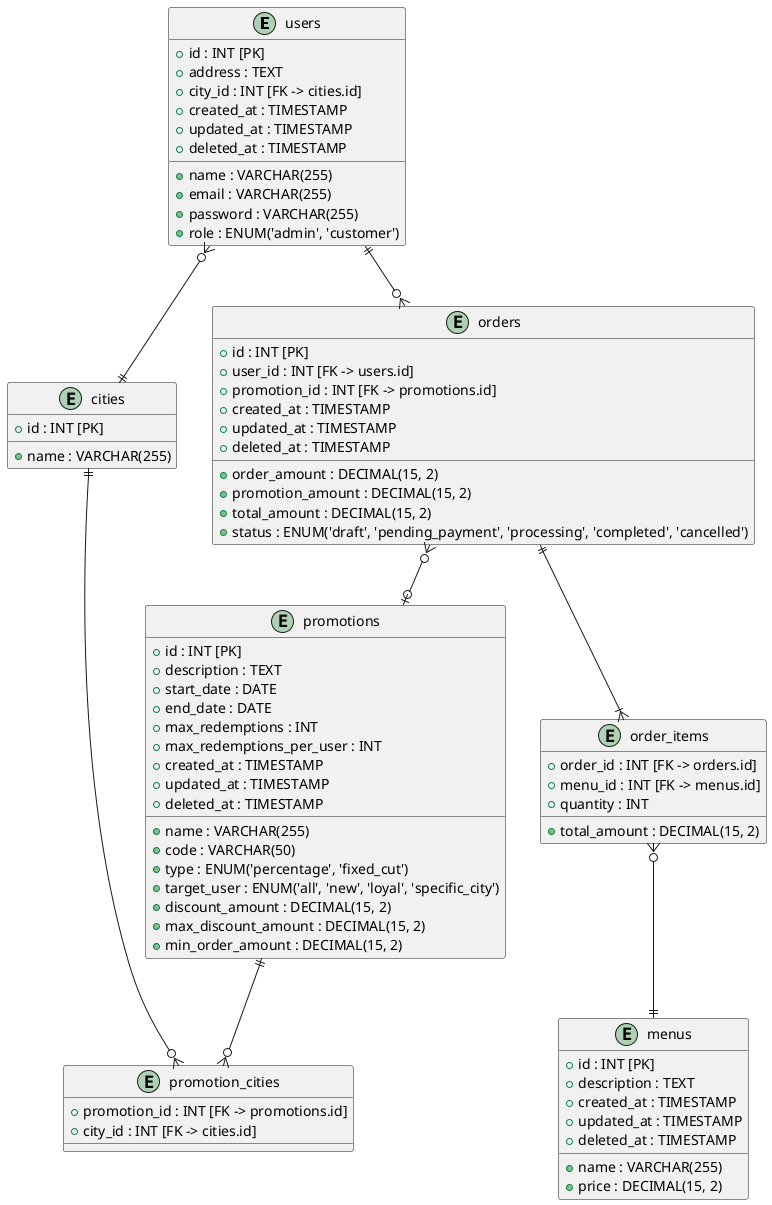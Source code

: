 @startuml promotions-db

entity "users" {
  + id : INT [PK]
  + name : VARCHAR(255)
  + email : VARCHAR(255)
  + password : VARCHAR(255)
  + role : ENUM('admin', 'customer')
  + address : TEXT
  + city_id : INT [FK -> cities.id]
  + created_at : TIMESTAMP
  + updated_at : TIMESTAMP
  + deleted_at : TIMESTAMP
}

entity "cities" {
  + id : INT [PK]
  + name : VARCHAR(255)
}

entity "menus" {
  + id : INT [PK]
  + name : VARCHAR(255)
  + description : TEXT
  + price : DECIMAL(15, 2)
  + created_at : TIMESTAMP
  + updated_at : TIMESTAMP
  + deleted_at : TIMESTAMP
}

entity "promotions" {
  + id : INT [PK]
  + name : VARCHAR(255)
  + code : VARCHAR(50)
  + description : TEXT
  + type : ENUM('percentage', 'fixed_cut')
  + target_user : ENUM('all', 'new', 'loyal', 'specific_city')
  + discount_amount : DECIMAL(15, 2)
  + max_discount_amount : DECIMAL(15, 2)
  + min_order_amount : DECIMAL(15, 2)
  + start_date : DATE
  + end_date : DATE
  + max_redemptions : INT
  + max_redemptions_per_user : INT
  + created_at : TIMESTAMP
  + updated_at : TIMESTAMP
  + deleted_at : TIMESTAMP
}

entity "promotion_cities" {
  + promotion_id : INT [FK -> promotions.id]
  + city_id : INT [FK -> cities.id]
}

entity "orders" {
  + id : INT [PK]
  + user_id : INT [FK -> users.id]
  + order_amount : DECIMAL(15, 2)
  + promotion_id : INT [FK -> promotions.id]
  + promotion_amount : DECIMAL(15, 2)
  + total_amount : DECIMAL(15, 2)
  + status : ENUM('draft', 'pending_payment', 'processing', 'completed', 'cancelled')
  + created_at : TIMESTAMP
  + updated_at : TIMESTAMP
  + deleted_at : TIMESTAMP
}

entity "order_items" {
  + order_id : INT [FK -> orders.id]
  + menu_id : INT [FK -> menus.id]
  + quantity : INT
  + total_amount : DECIMAL(15, 2)
}

users }o--|| cities
users ||--o{ orders
promotions ||--o{ promotion_cities
cities ||--o{ promotion_cities
orders ||--|{ order_items
order_items }o--|| menus
orders }o--o| promotions

@enduml
